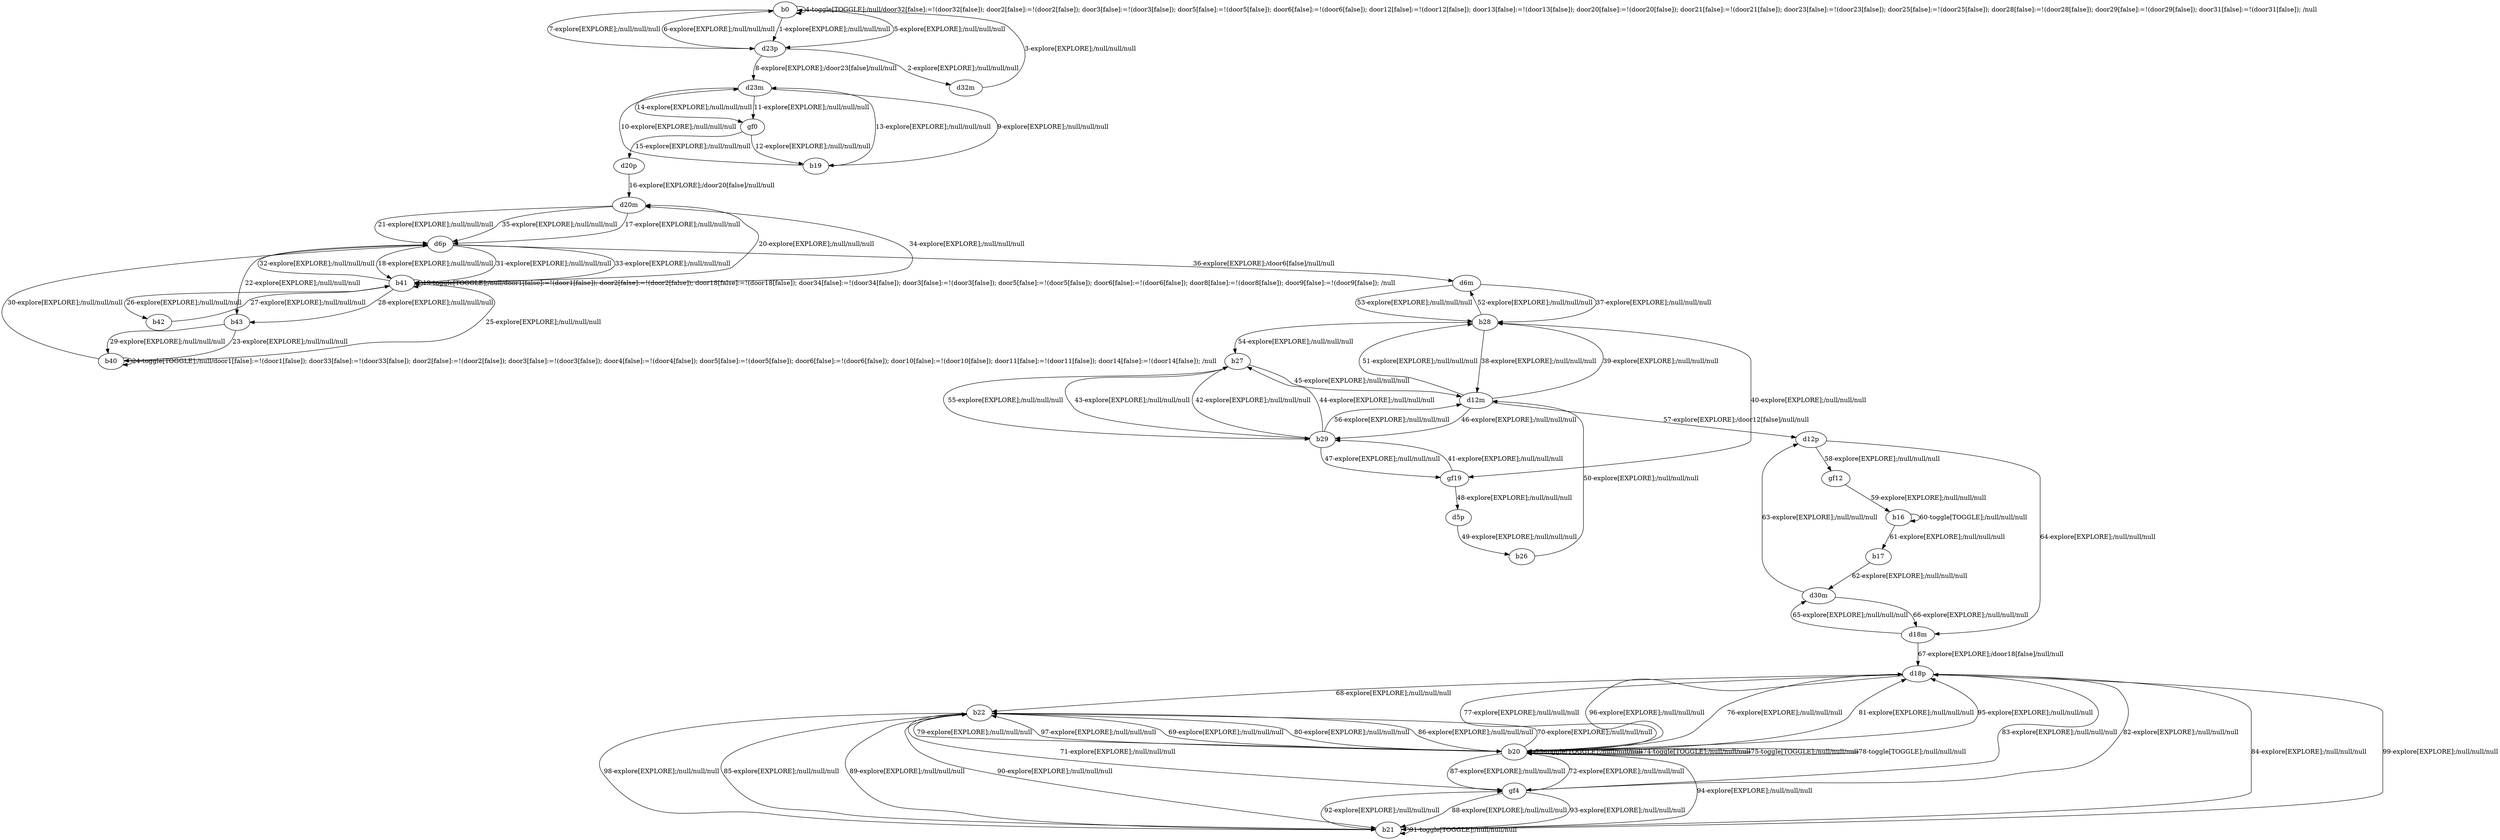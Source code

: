 # Total number of goals covered by this test: 1
# b21 --> d18p

digraph g {
"b0" -> "d23p" [label = "1-explore[EXPLORE];/null/null/null"];
"d23p" -> "d32m" [label = "2-explore[EXPLORE];/null/null/null"];
"d32m" -> "b0" [label = "3-explore[EXPLORE];/null/null/null"];
"b0" -> "b0" [label = "4-toggle[TOGGLE];/null/door32[false]:=!(door32[false]); door2[false]:=!(door2[false]); door3[false]:=!(door3[false]); door5[false]:=!(door5[false]); door6[false]:=!(door6[false]); door12[false]:=!(door12[false]); door13[false]:=!(door13[false]); door20[false]:=!(door20[false]); door21[false]:=!(door21[false]); door23[false]:=!(door23[false]); door25[false]:=!(door25[false]); door28[false]:=!(door28[false]); door29[false]:=!(door29[false]); door31[false]:=!(door31[false]); /null"];
"b0" -> "d23p" [label = "5-explore[EXPLORE];/null/null/null"];
"d23p" -> "b0" [label = "6-explore[EXPLORE];/null/null/null"];
"b0" -> "d23p" [label = "7-explore[EXPLORE];/null/null/null"];
"d23p" -> "d23m" [label = "8-explore[EXPLORE];/door23[false]/null/null"];
"d23m" -> "b19" [label = "9-explore[EXPLORE];/null/null/null"];
"b19" -> "d23m" [label = "10-explore[EXPLORE];/null/null/null"];
"d23m" -> "gf0" [label = "11-explore[EXPLORE];/null/null/null"];
"gf0" -> "b19" [label = "12-explore[EXPLORE];/null/null/null"];
"b19" -> "d23m" [label = "13-explore[EXPLORE];/null/null/null"];
"d23m" -> "gf0" [label = "14-explore[EXPLORE];/null/null/null"];
"gf0" -> "d20p" [label = "15-explore[EXPLORE];/null/null/null"];
"d20p" -> "d20m" [label = "16-explore[EXPLORE];/door20[false]/null/null"];
"d20m" -> "d6p" [label = "17-explore[EXPLORE];/null/null/null"];
"d6p" -> "b41" [label = "18-explore[EXPLORE];/null/null/null"];
"b41" -> "b41" [label = "19-toggle[TOGGLE];/null/door1[false]:=!(door1[false]); door2[false]:=!(door2[false]); door18[false]:=!(door18[false]); door34[false]:=!(door34[false]); door3[false]:=!(door3[false]); door5[false]:=!(door5[false]); door6[false]:=!(door6[false]); door8[false]:=!(door8[false]); door9[false]:=!(door9[false]); /null"];
"b41" -> "d20m" [label = "20-explore[EXPLORE];/null/null/null"];
"d20m" -> "d6p" [label = "21-explore[EXPLORE];/null/null/null"];
"d6p" -> "b43" [label = "22-explore[EXPLORE];/null/null/null"];
"b43" -> "b40" [label = "23-explore[EXPLORE];/null/null/null"];
"b40" -> "b40" [label = "24-toggle[TOGGLE];/null/door1[false]:=!(door1[false]); door33[false]:=!(door33[false]); door2[false]:=!(door2[false]); door3[false]:=!(door3[false]); door4[false]:=!(door4[false]); door5[false]:=!(door5[false]); door6[false]:=!(door6[false]); door10[false]:=!(door10[false]); door11[false]:=!(door11[false]); door14[false]:=!(door14[false]); /null"];
"b40" -> "b41" [label = "25-explore[EXPLORE];/null/null/null"];
"b41" -> "b42" [label = "26-explore[EXPLORE];/null/null/null"];
"b42" -> "b41" [label = "27-explore[EXPLORE];/null/null/null"];
"b41" -> "b43" [label = "28-explore[EXPLORE];/null/null/null"];
"b43" -> "b40" [label = "29-explore[EXPLORE];/null/null/null"];
"b40" -> "d6p" [label = "30-explore[EXPLORE];/null/null/null"];
"d6p" -> "b41" [label = "31-explore[EXPLORE];/null/null/null"];
"b41" -> "d6p" [label = "32-explore[EXPLORE];/null/null/null"];
"d6p" -> "b41" [label = "33-explore[EXPLORE];/null/null/null"];
"b41" -> "d20m" [label = "34-explore[EXPLORE];/null/null/null"];
"d20m" -> "d6p" [label = "35-explore[EXPLORE];/null/null/null"];
"d6p" -> "d6m" [label = "36-explore[EXPLORE];/door6[false]/null/null"];
"d6m" -> "b28" [label = "37-explore[EXPLORE];/null/null/null"];
"b28" -> "d12m" [label = "38-explore[EXPLORE];/null/null/null"];
"d12m" -> "b28" [label = "39-explore[EXPLORE];/null/null/null"];
"b28" -> "gf19" [label = "40-explore[EXPLORE];/null/null/null"];
"gf19" -> "b29" [label = "41-explore[EXPLORE];/null/null/null"];
"b29" -> "b27" [label = "42-explore[EXPLORE];/null/null/null"];
"b27" -> "b29" [label = "43-explore[EXPLORE];/null/null/null"];
"b29" -> "b27" [label = "44-explore[EXPLORE];/null/null/null"];
"b27" -> "d12m" [label = "45-explore[EXPLORE];/null/null/null"];
"d12m" -> "b29" [label = "46-explore[EXPLORE];/null/null/null"];
"b29" -> "gf19" [label = "47-explore[EXPLORE];/null/null/null"];
"gf19" -> "d5p" [label = "48-explore[EXPLORE];/null/null/null"];
"d5p" -> "b26" [label = "49-explore[EXPLORE];/null/null/null"];
"b26" -> "d12m" [label = "50-explore[EXPLORE];/null/null/null"];
"d12m" -> "b28" [label = "51-explore[EXPLORE];/null/null/null"];
"b28" -> "d6m" [label = "52-explore[EXPLORE];/null/null/null"];
"d6m" -> "b28" [label = "53-explore[EXPLORE];/null/null/null"];
"b28" -> "b27" [label = "54-explore[EXPLORE];/null/null/null"];
"b27" -> "b29" [label = "55-explore[EXPLORE];/null/null/null"];
"b29" -> "d12m" [label = "56-explore[EXPLORE];/null/null/null"];
"d12m" -> "d12p" [label = "57-explore[EXPLORE];/door12[false]/null/null"];
"d12p" -> "gf12" [label = "58-explore[EXPLORE];/null/null/null"];
"gf12" -> "b16" [label = "59-explore[EXPLORE];/null/null/null"];
"b16" -> "b16" [label = "60-toggle[TOGGLE];/null/null/null"];
"b16" -> "b17" [label = "61-explore[EXPLORE];/null/null/null"];
"b17" -> "d30m" [label = "62-explore[EXPLORE];/null/null/null"];
"d30m" -> "d12p" [label = "63-explore[EXPLORE];/null/null/null"];
"d12p" -> "d18m" [label = "64-explore[EXPLORE];/null/null/null"];
"d18m" -> "d30m" [label = "65-explore[EXPLORE];/null/null/null"];
"d30m" -> "d18m" [label = "66-explore[EXPLORE];/null/null/null"];
"d18m" -> "d18p" [label = "67-explore[EXPLORE];/door18[false]/null/null"];
"d18p" -> "b22" [label = "68-explore[EXPLORE];/null/null/null"];
"b22" -> "b20" [label = "69-explore[EXPLORE];/null/null/null"];
"b20" -> "b22" [label = "70-explore[EXPLORE];/null/null/null"];
"b22" -> "gf4" [label = "71-explore[EXPLORE];/null/null/null"];
"gf4" -> "b20" [label = "72-explore[EXPLORE];/null/null/null"];
"b20" -> "b20" [label = "73-toggle[TOGGLE];/null/null/null"];
"b20" -> "b20" [label = "74-toggle[TOGGLE];/null/null/null"];
"b20" -> "b20" [label = "75-toggle[TOGGLE];/null/null/null"];
"b20" -> "d18p" [label = "76-explore[EXPLORE];/null/null/null"];
"d18p" -> "b20" [label = "77-explore[EXPLORE];/null/null/null"];
"b20" -> "b20" [label = "78-toggle[TOGGLE];/null/null/null"];
"b20" -> "b22" [label = "79-explore[EXPLORE];/null/null/null"];
"b22" -> "b20" [label = "80-explore[EXPLORE];/null/null/null"];
"b20" -> "d18p" [label = "81-explore[EXPLORE];/null/null/null"];
"d18p" -> "gf4" [label = "82-explore[EXPLORE];/null/null/null"];
"gf4" -> "d18p" [label = "83-explore[EXPLORE];/null/null/null"];
"d18p" -> "b21" [label = "84-explore[EXPLORE];/null/null/null"];
"b21" -> "b22" [label = "85-explore[EXPLORE];/null/null/null"];
"b22" -> "b20" [label = "86-explore[EXPLORE];/null/null/null"];
"b20" -> "gf4" [label = "87-explore[EXPLORE];/null/null/null"];
"gf4" -> "b21" [label = "88-explore[EXPLORE];/null/null/null"];
"b21" -> "b22" [label = "89-explore[EXPLORE];/null/null/null"];
"b22" -> "b21" [label = "90-explore[EXPLORE];/null/null/null"];
"b21" -> "b21" [label = "91-toggle[TOGGLE];/null/null/null"];
"b21" -> "gf4" [label = "92-explore[EXPLORE];/null/null/null"];
"gf4" -> "b21" [label = "93-explore[EXPLORE];/null/null/null"];
"b21" -> "b20" [label = "94-explore[EXPLORE];/null/null/null"];
"b20" -> "d18p" [label = "95-explore[EXPLORE];/null/null/null"];
"d18p" -> "b20" [label = "96-explore[EXPLORE];/null/null/null"];
"b20" -> "b22" [label = "97-explore[EXPLORE];/null/null/null"];
"b22" -> "b21" [label = "98-explore[EXPLORE];/null/null/null"];
"b21" -> "d18p" [label = "99-explore[EXPLORE];/null/null/null"];
}